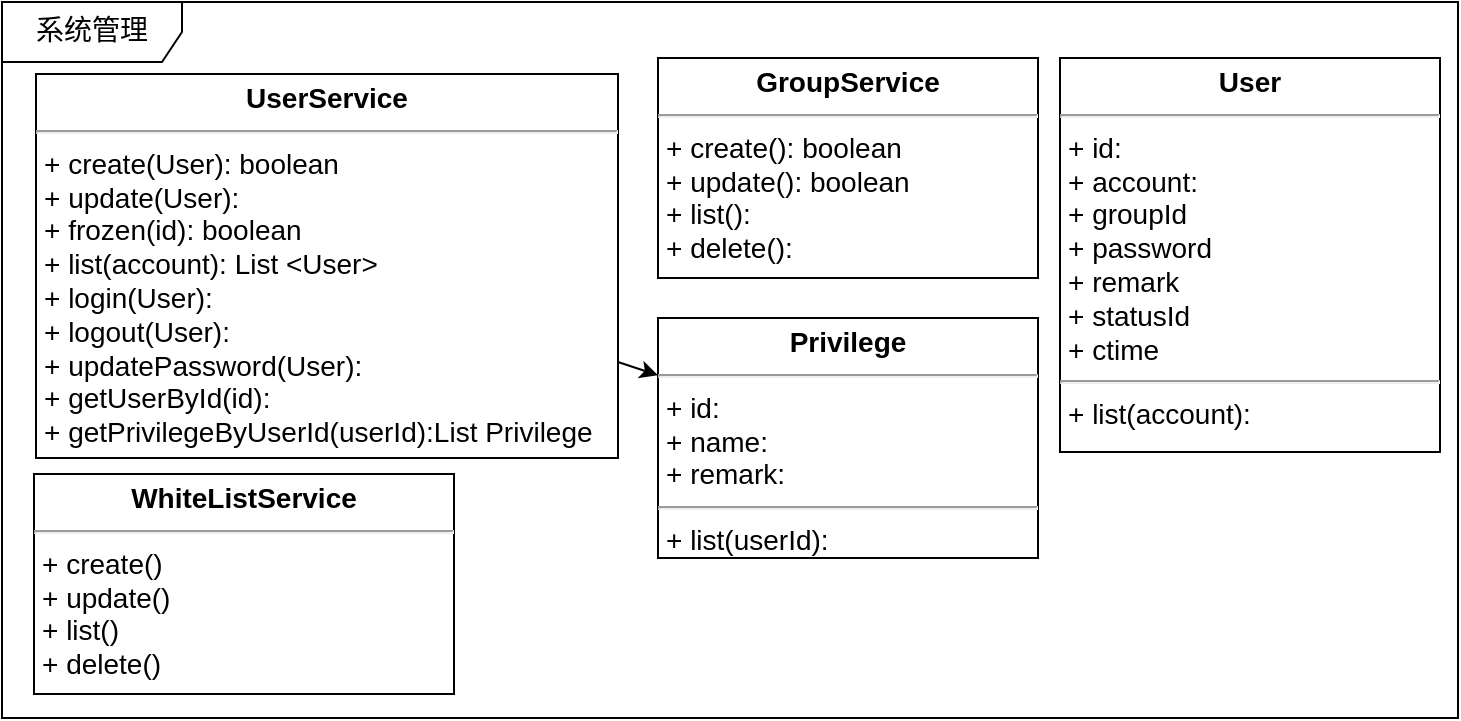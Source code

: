 <mxfile version="10.6.1" type="github"><diagram name="Page-1" id="c4acf3e9-155e-7222-9cf6-157b1a14988f"><mxGraphModel dx="1007" dy="628" grid="1" gridSize="10" guides="1" tooltips="1" connect="1" arrows="1" fold="1" page="1" pageScale="1" pageWidth="850" pageHeight="1100" background="#ffffff" math="0" shadow="0"><root><mxCell id="0"/><mxCell id="1" parent="0"/><mxCell id="17acba5748e5396b-1" value="系统管理" style="shape=umlFrame;whiteSpace=wrap;html=1;rounded=0;shadow=0;comic=0;labelBackgroundColor=none;strokeColor=#000000;strokeWidth=1;fillColor=#ffffff;fontFamily=Verdana;fontSize=14;fontColor=#000000;align=center;width=90;height=30;" parent="1" vertex="1"><mxGeometry x="42" y="42" width="728" height="358" as="geometry"/></mxCell><mxCell id="t1hmLruLxijfEGIuP8oO-6" style="rounded=0;orthogonalLoop=1;jettySize=auto;html=1;exitX=1;exitY=0.75;exitDx=0;exitDy=0;fontSize=14;" parent="1" source="vEkVPUGvCXJWhTbXQgpN-3" target="t1hmLruLxijfEGIuP8oO-4" edge="1"><mxGeometry relative="1" as="geometry"/></mxCell><mxCell id="vEkVPUGvCXJWhTbXQgpN-3" value="&lt;p style=&quot;margin: 4px 0px 0px ; text-align: center ; font-size: 14px&quot;&gt;&lt;b style=&quot;font-size: 14px&quot;&gt;UserService&lt;/b&gt;&lt;/p&gt;&lt;hr style=&quot;font-size: 14px&quot;&gt;&lt;p style=&quot;margin: 0px 0px 0px 4px ; font-size: 14px&quot;&gt;+ create(User): boolean&lt;br style=&quot;font-size: 14px&quot;&gt;&lt;/p&gt;&lt;p style=&quot;margin: 0px 0px 0px 4px ; font-size: 14px&quot;&gt;&lt;span style=&quot;font-size: 14px&quot;&gt;+ update(User):&lt;/span&gt;&lt;br style=&quot;font-size: 14px&quot;&gt;&lt;/p&gt;&lt;p style=&quot;margin: 0px 0px 0px 4px ; font-size: 14px&quot;&gt;+ frozen(id): boolean&lt;/p&gt;&lt;p style=&quot;margin: 0px 0px 0px 4px ; font-size: 14px&quot;&gt;+ list(account): List &amp;lt;User&amp;gt;&lt;/p&gt;&lt;p style=&quot;margin: 0px 0px 0px 4px ; font-size: 14px&quot;&gt;+ login(User):&lt;/p&gt;&lt;p style=&quot;margin: 0px 0px 0px 4px ; font-size: 14px&quot;&gt;+ logout(User):&lt;/p&gt;&lt;p style=&quot;margin: 0px 0px 0px 4px ; font-size: 14px&quot;&gt;+ updatePassword(User):&lt;/p&gt;&lt;p style=&quot;margin: 0px 0px 0px 4px ; font-size: 14px&quot;&gt;+ getUserById(id):&lt;/p&gt;&lt;p style=&quot;margin: 0px 0px 0px 4px ; font-size: 14px&quot;&gt;&lt;span style=&quot;font-size: 14px&quot;&gt;+ getPrivilegeByUserId(userId):&lt;/span&gt;&lt;span&gt;List Privilege&lt;/span&gt;&lt;/p&gt;&lt;div style=&quot;font-size: 14px&quot;&gt;&lt;br style=&quot;font-size: 14px&quot;&gt;&lt;/div&gt;" style="verticalAlign=top;align=left;overflow=fill;fontSize=14;fontFamily=Helvetica;html=1;" parent="1" vertex="1"><mxGeometry x="59" y="78" width="291" height="192" as="geometry"/></mxCell><mxCell id="t1hmLruLxijfEGIuP8oO-1" value="&lt;p style=&quot;margin: 4px 0px 0px ; text-align: center ; font-size: 14px&quot;&gt;&lt;b style=&quot;font-size: 14px&quot;&gt;GroupService&lt;/b&gt;&lt;/p&gt;&lt;hr style=&quot;font-size: 14px&quot;&gt;&lt;p style=&quot;margin: 0px 0px 0px 4px ; font-size: 14px&quot;&gt;+ create(): boolean&lt;br style=&quot;font-size: 14px&quot;&gt;&lt;/p&gt;&lt;p style=&quot;margin: 0px 0px 0px 4px ; font-size: 14px&quot;&gt;&lt;span style=&quot;font-size: 14px&quot;&gt;+ update(): boolean&lt;/span&gt;&lt;br style=&quot;font-size: 14px&quot;&gt;&lt;/p&gt;&lt;p style=&quot;margin: 0px 0px 0px 4px ; font-size: 14px&quot;&gt;&lt;span style=&quot;font-size: 14px&quot;&gt;+ list():&lt;/span&gt;&lt;br style=&quot;font-size: 14px&quot;&gt;&lt;/p&gt;&lt;p style=&quot;margin: 0px 0px 0px 4px ; font-size: 14px&quot;&gt;+ delete():&lt;/p&gt;" style="verticalAlign=top;align=left;overflow=fill;fontSize=14;fontFamily=Helvetica;html=1;" parent="1" vertex="1"><mxGeometry x="370" y="70" width="190" height="110" as="geometry"/></mxCell><mxCell id="t1hmLruLxijfEGIuP8oO-2" value="&lt;p style=&quot;margin: 4px 0px 0px ; text-align: center ; font-size: 14px&quot;&gt;&lt;b style=&quot;font-size: 14px;&quot;&gt;WhiteListService&lt;/b&gt;&lt;/p&gt;&lt;hr style=&quot;font-size: 14px&quot;&gt;&lt;p style=&quot;margin: 0px 0px 0px 4px ; font-size: 14px&quot;&gt;+ create()&lt;br style=&quot;font-size: 14px;&quot;&gt;&lt;/p&gt;&lt;p style=&quot;margin: 0px 0px 0px 4px ; font-size: 14px&quot;&gt;&lt;span style=&quot;font-size: 14px;&quot;&gt;+ update()&lt;/span&gt;&lt;br style=&quot;font-size: 14px;&quot;&gt;&lt;/p&gt;&lt;p style=&quot;margin: 0px 0px 0px 4px ; font-size: 14px&quot;&gt;&lt;span style=&quot;font-size: 14px;&quot;&gt;+ list()&lt;/span&gt;&lt;br style=&quot;font-size: 14px;&quot;&gt;&lt;/p&gt;&lt;p style=&quot;margin: 0px 0px 0px 4px ; font-size: 14px&quot;&gt;+ delete()&lt;/p&gt;" style="verticalAlign=top;align=left;overflow=fill;fontSize=14;fontFamily=Helvetica;html=1;" parent="1" vertex="1"><mxGeometry x="58" y="278" width="210" height="110" as="geometry"/></mxCell><mxCell id="t1hmLruLxijfEGIuP8oO-4" value="&lt;p style=&quot;margin: 4px 0px 0px ; text-align: center ; font-size: 14px&quot;&gt;&lt;b style=&quot;font-size: 14px;&quot;&gt;Privilege&lt;/b&gt;&lt;br style=&quot;font-size: 14px;&quot;&gt;&lt;/p&gt;&lt;hr style=&quot;font-size: 14px&quot;&gt;&lt;p style=&quot;margin: 0px 0px 0px 4px ; font-size: 14px&quot;&gt;+ id:&amp;nbsp;&lt;/p&gt;&lt;p style=&quot;margin: 0px 0px 0px 4px ; font-size: 14px&quot;&gt;+ name:&amp;nbsp;&lt;/p&gt;&lt;p style=&quot;margin: 0px 0px 0px 4px ; font-size: 14px&quot;&gt;+ remark:&amp;nbsp;&lt;/p&gt;&lt;hr style=&quot;font-size: 14px&quot;&gt;&lt;p style=&quot;margin: 0px 0px 0px 4px ; font-size: 14px&quot;&gt;+ list(userId):&lt;br style=&quot;font-size: 14px;&quot;&gt;&lt;/p&gt;" style="verticalAlign=top;align=left;overflow=fill;fontSize=14;fontFamily=Helvetica;html=1;" parent="1" vertex="1"><mxGeometry x="370" y="200" width="190" height="120" as="geometry"/></mxCell><mxCell id="URDlWUu4MGl15SOjjsoH-2" value="&lt;p style=&quot;margin: 4px 0px 0px ; text-align: center ; font-size: 14px&quot;&gt;&lt;b&gt;User&lt;/b&gt;&lt;/p&gt;&lt;hr style=&quot;font-size: 14px&quot;&gt;&lt;p style=&quot;margin: 0px 0px 0px 4px ; font-size: 14px&quot;&gt;+ id:&amp;nbsp;&lt;/p&gt;&lt;p style=&quot;margin: 0px 0px 0px 4px ; font-size: 14px&quot;&gt;+ account:&amp;nbsp;&lt;/p&gt;&lt;p style=&quot;margin: 0px 0px 0px 4px ; font-size: 14px&quot;&gt;+ groupId&lt;/p&gt;&lt;p style=&quot;margin: 0px 0px 0px 4px ; font-size: 14px&quot;&gt;&lt;span&gt;+ password&amp;nbsp;&lt;/span&gt;&lt;br&gt;&lt;/p&gt;&lt;p style=&quot;margin: 0px 0px 0px 4px ; font-size: 14px&quot;&gt;&lt;span&gt;+ remark&lt;/span&gt;&lt;/p&gt;&lt;p style=&quot;margin: 0px 0px 0px 4px ; font-size: 14px&quot;&gt;&lt;span&gt;+ statusId&lt;/span&gt;&lt;/p&gt;&lt;p style=&quot;margin: 0px 0px 0px 4px ; font-size: 14px&quot;&gt;&lt;span&gt;+ ctime&lt;/span&gt;&lt;/p&gt;&lt;hr style=&quot;font-size: 14px&quot;&gt;&lt;p style=&quot;margin: 0px 0px 0px 4px ; font-size: 14px&quot;&gt;+ list(account):&lt;br style=&quot;font-size: 14px&quot;&gt;&lt;/p&gt;" style="verticalAlign=top;align=left;overflow=fill;fontSize=14;fontFamily=Helvetica;html=1;" parent="1" vertex="1"><mxGeometry x="571" y="70" width="190" height="197" as="geometry"/></mxCell></root></mxGraphModel></diagram></mxfile>